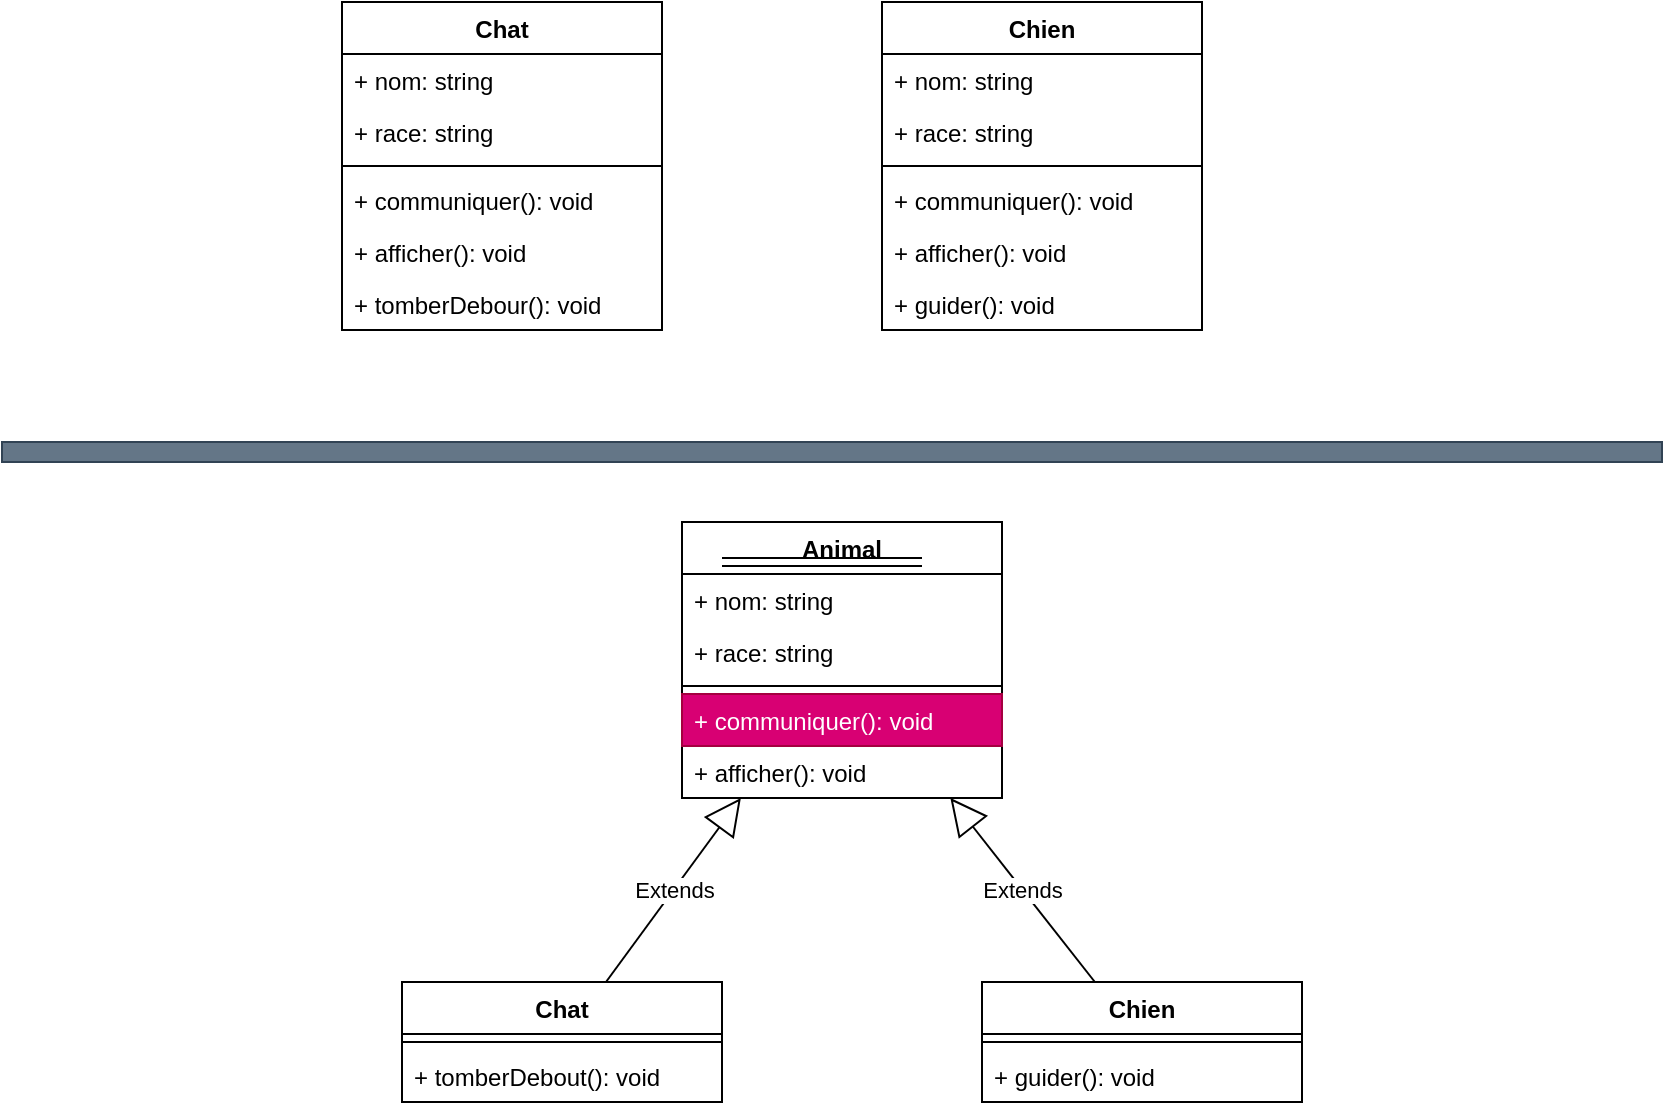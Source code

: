<mxfile version="24.5.3" type="device">
  <diagram name="Page-1" id="17W-fzsKoSyOeLA29FDE">
    <mxGraphModel dx="1083" dy="806" grid="1" gridSize="10" guides="1" tooltips="1" connect="1" arrows="1" fold="1" page="1" pageScale="1" pageWidth="850" pageHeight="1100" math="0" shadow="0">
      <root>
        <mxCell id="0" />
        <mxCell id="1" parent="0" />
        <mxCell id="AivY4natIWZgNsMVjWyY-5" value="Chat" style="swimlane;fontStyle=1;align=center;verticalAlign=top;childLayout=stackLayout;horizontal=1;startSize=26;horizontalStack=0;resizeParent=1;resizeParentMax=0;resizeLast=0;collapsible=1;marginBottom=0;whiteSpace=wrap;html=1;" parent="1" vertex="1">
          <mxGeometry x="180" y="130" width="160" height="164" as="geometry" />
        </mxCell>
        <mxCell id="AivY4natIWZgNsMVjWyY-6" value="+ nom: string" style="text;strokeColor=none;fillColor=none;align=left;verticalAlign=top;spacingLeft=4;spacingRight=4;overflow=hidden;rotatable=0;points=[[0,0.5],[1,0.5]];portConstraint=eastwest;whiteSpace=wrap;html=1;" parent="AivY4natIWZgNsMVjWyY-5" vertex="1">
          <mxGeometry y="26" width="160" height="26" as="geometry" />
        </mxCell>
        <mxCell id="AivY4natIWZgNsMVjWyY-9" value="+ race: string" style="text;strokeColor=none;fillColor=none;align=left;verticalAlign=top;spacingLeft=4;spacingRight=4;overflow=hidden;rotatable=0;points=[[0,0.5],[1,0.5]];portConstraint=eastwest;whiteSpace=wrap;html=1;" parent="AivY4natIWZgNsMVjWyY-5" vertex="1">
          <mxGeometry y="52" width="160" height="26" as="geometry" />
        </mxCell>
        <mxCell id="AivY4natIWZgNsMVjWyY-7" value="" style="line;strokeWidth=1;fillColor=none;align=left;verticalAlign=middle;spacingTop=-1;spacingLeft=3;spacingRight=3;rotatable=0;labelPosition=right;points=[];portConstraint=eastwest;strokeColor=inherit;" parent="AivY4natIWZgNsMVjWyY-5" vertex="1">
          <mxGeometry y="78" width="160" height="8" as="geometry" />
        </mxCell>
        <mxCell id="AivY4natIWZgNsMVjWyY-8" value="+ communiquer(): void" style="text;strokeColor=none;fillColor=none;align=left;verticalAlign=top;spacingLeft=4;spacingRight=4;overflow=hidden;rotatable=0;points=[[0,0.5],[1,0.5]];portConstraint=eastwest;whiteSpace=wrap;html=1;" parent="AivY4natIWZgNsMVjWyY-5" vertex="1">
          <mxGeometry y="86" width="160" height="26" as="geometry" />
        </mxCell>
        <mxCell id="AivY4natIWZgNsMVjWyY-10" value="+ afficher(): void" style="text;strokeColor=none;fillColor=none;align=left;verticalAlign=top;spacingLeft=4;spacingRight=4;overflow=hidden;rotatable=0;points=[[0,0.5],[1,0.5]];portConstraint=eastwest;whiteSpace=wrap;html=1;" parent="AivY4natIWZgNsMVjWyY-5" vertex="1">
          <mxGeometry y="112" width="160" height="26" as="geometry" />
        </mxCell>
        <mxCell id="AivY4natIWZgNsMVjWyY-47" value="+ tomberDebour(): void" style="text;strokeColor=none;fillColor=none;align=left;verticalAlign=top;spacingLeft=4;spacingRight=4;overflow=hidden;rotatable=0;points=[[0,0.5],[1,0.5]];portConstraint=eastwest;whiteSpace=wrap;html=1;" parent="AivY4natIWZgNsMVjWyY-5" vertex="1">
          <mxGeometry y="138" width="160" height="26" as="geometry" />
        </mxCell>
        <mxCell id="AivY4natIWZgNsMVjWyY-11" value="Chien" style="swimlane;fontStyle=1;align=center;verticalAlign=top;childLayout=stackLayout;horizontal=1;startSize=26;horizontalStack=0;resizeParent=1;resizeParentMax=0;resizeLast=0;collapsible=1;marginBottom=0;whiteSpace=wrap;html=1;" parent="1" vertex="1">
          <mxGeometry x="450" y="130" width="160" height="164" as="geometry" />
        </mxCell>
        <mxCell id="AivY4natIWZgNsMVjWyY-12" value="+ nom: string" style="text;strokeColor=none;fillColor=none;align=left;verticalAlign=top;spacingLeft=4;spacingRight=4;overflow=hidden;rotatable=0;points=[[0,0.5],[1,0.5]];portConstraint=eastwest;whiteSpace=wrap;html=1;" parent="AivY4natIWZgNsMVjWyY-11" vertex="1">
          <mxGeometry y="26" width="160" height="26" as="geometry" />
        </mxCell>
        <mxCell id="AivY4natIWZgNsMVjWyY-13" value="+ race: string" style="text;strokeColor=none;fillColor=none;align=left;verticalAlign=top;spacingLeft=4;spacingRight=4;overflow=hidden;rotatable=0;points=[[0,0.5],[1,0.5]];portConstraint=eastwest;whiteSpace=wrap;html=1;" parent="AivY4natIWZgNsMVjWyY-11" vertex="1">
          <mxGeometry y="52" width="160" height="26" as="geometry" />
        </mxCell>
        <mxCell id="AivY4natIWZgNsMVjWyY-14" value="" style="line;strokeWidth=1;fillColor=none;align=left;verticalAlign=middle;spacingTop=-1;spacingLeft=3;spacingRight=3;rotatable=0;labelPosition=right;points=[];portConstraint=eastwest;strokeColor=inherit;" parent="AivY4natIWZgNsMVjWyY-11" vertex="1">
          <mxGeometry y="78" width="160" height="8" as="geometry" />
        </mxCell>
        <mxCell id="AivY4natIWZgNsMVjWyY-15" value="+ communiquer(): void" style="text;strokeColor=none;fillColor=none;align=left;verticalAlign=top;spacingLeft=4;spacingRight=4;overflow=hidden;rotatable=0;points=[[0,0.5],[1,0.5]];portConstraint=eastwest;whiteSpace=wrap;html=1;" parent="AivY4natIWZgNsMVjWyY-11" vertex="1">
          <mxGeometry y="86" width="160" height="26" as="geometry" />
        </mxCell>
        <mxCell id="AivY4natIWZgNsMVjWyY-16" value="+ afficher(): void" style="text;strokeColor=none;fillColor=none;align=left;verticalAlign=top;spacingLeft=4;spacingRight=4;overflow=hidden;rotatable=0;points=[[0,0.5],[1,0.5]];portConstraint=eastwest;whiteSpace=wrap;html=1;" parent="AivY4natIWZgNsMVjWyY-11" vertex="1">
          <mxGeometry y="112" width="160" height="26" as="geometry" />
        </mxCell>
        <mxCell id="AivY4natIWZgNsMVjWyY-46" value="+ guider(): void" style="text;strokeColor=none;fillColor=none;align=left;verticalAlign=top;spacingLeft=4;spacingRight=4;overflow=hidden;rotatable=0;points=[[0,0.5],[1,0.5]];portConstraint=eastwest;whiteSpace=wrap;html=1;" parent="AivY4natIWZgNsMVjWyY-11" vertex="1">
          <mxGeometry y="138" width="160" height="26" as="geometry" />
        </mxCell>
        <mxCell id="AivY4natIWZgNsMVjWyY-28" value="Chat" style="swimlane;fontStyle=1;align=center;verticalAlign=top;childLayout=stackLayout;horizontal=1;startSize=26;horizontalStack=0;resizeParent=1;resizeParentMax=0;resizeLast=0;collapsible=1;marginBottom=0;whiteSpace=wrap;html=1;" parent="1" vertex="1">
          <mxGeometry x="210" y="620" width="160" height="60" as="geometry" />
        </mxCell>
        <mxCell id="AivY4natIWZgNsMVjWyY-31" value="" style="line;strokeWidth=1;fillColor=none;align=left;verticalAlign=middle;spacingTop=-1;spacingLeft=3;spacingRight=3;rotatable=0;labelPosition=right;points=[];portConstraint=eastwest;strokeColor=inherit;" parent="AivY4natIWZgNsMVjWyY-28" vertex="1">
          <mxGeometry y="26" width="160" height="8" as="geometry" />
        </mxCell>
        <mxCell id="AivY4natIWZgNsMVjWyY-32" value="+ tomberDebout(): void" style="text;strokeColor=none;fillColor=none;align=left;verticalAlign=top;spacingLeft=4;spacingRight=4;overflow=hidden;rotatable=0;points=[[0,0.5],[1,0.5]];portConstraint=eastwest;whiteSpace=wrap;html=1;" parent="AivY4natIWZgNsMVjWyY-28" vertex="1">
          <mxGeometry y="34" width="160" height="26" as="geometry" />
        </mxCell>
        <mxCell id="AivY4natIWZgNsMVjWyY-34" value="Chien" style="swimlane;fontStyle=1;align=center;verticalAlign=top;childLayout=stackLayout;horizontal=1;startSize=26;horizontalStack=0;resizeParent=1;resizeParentMax=0;resizeLast=0;collapsible=1;marginBottom=0;whiteSpace=wrap;html=1;" parent="1" vertex="1">
          <mxGeometry x="500" y="620" width="160" height="60" as="geometry" />
        </mxCell>
        <mxCell id="AivY4natIWZgNsMVjWyY-37" value="" style="line;strokeWidth=1;fillColor=none;align=left;verticalAlign=middle;spacingTop=-1;spacingLeft=3;spacingRight=3;rotatable=0;labelPosition=right;points=[];portConstraint=eastwest;strokeColor=inherit;" parent="AivY4natIWZgNsMVjWyY-34" vertex="1">
          <mxGeometry y="26" width="160" height="8" as="geometry" />
        </mxCell>
        <mxCell id="AivY4natIWZgNsMVjWyY-38" value="+ guider(): void" style="text;strokeColor=none;fillColor=none;align=left;verticalAlign=top;spacingLeft=4;spacingRight=4;overflow=hidden;rotatable=0;points=[[0,0.5],[1,0.5]];portConstraint=eastwest;whiteSpace=wrap;html=1;" parent="AivY4natIWZgNsMVjWyY-34" vertex="1">
          <mxGeometry y="34" width="160" height="26" as="geometry" />
        </mxCell>
        <mxCell id="AivY4natIWZgNsMVjWyY-40" value="Animal" style="swimlane;fontStyle=1;align=center;verticalAlign=top;childLayout=stackLayout;horizontal=1;startSize=26;horizontalStack=0;resizeParent=1;resizeParentMax=0;resizeLast=0;collapsible=1;marginBottom=0;whiteSpace=wrap;html=1;" parent="1" vertex="1">
          <mxGeometry x="350" y="390" width="160" height="138" as="geometry" />
        </mxCell>
        <mxCell id="AivY4natIWZgNsMVjWyY-41" value="+ nom: string" style="text;strokeColor=none;fillColor=none;align=left;verticalAlign=top;spacingLeft=4;spacingRight=4;overflow=hidden;rotatable=0;points=[[0,0.5],[1,0.5]];portConstraint=eastwest;whiteSpace=wrap;html=1;" parent="AivY4natIWZgNsMVjWyY-40" vertex="1">
          <mxGeometry y="26" width="160" height="26" as="geometry" />
        </mxCell>
        <mxCell id="AivY4natIWZgNsMVjWyY-42" value="+ race: string" style="text;strokeColor=none;fillColor=none;align=left;verticalAlign=top;spacingLeft=4;spacingRight=4;overflow=hidden;rotatable=0;points=[[0,0.5],[1,0.5]];portConstraint=eastwest;whiteSpace=wrap;html=1;" parent="AivY4natIWZgNsMVjWyY-40" vertex="1">
          <mxGeometry y="52" width="160" height="26" as="geometry" />
        </mxCell>
        <mxCell id="AivY4natIWZgNsMVjWyY-43" value="" style="line;strokeWidth=1;fillColor=none;align=left;verticalAlign=middle;spacingTop=-1;spacingLeft=3;spacingRight=3;rotatable=0;labelPosition=right;points=[];portConstraint=eastwest;strokeColor=inherit;" parent="AivY4natIWZgNsMVjWyY-40" vertex="1">
          <mxGeometry y="78" width="160" height="8" as="geometry" />
        </mxCell>
        <mxCell id="AivY4natIWZgNsMVjWyY-44" value="+ communiquer(): void" style="text;strokeColor=#A50040;fillColor=#d80073;align=left;verticalAlign=top;spacingLeft=4;spacingRight=4;overflow=hidden;rotatable=0;points=[[0,0.5],[1,0.5]];portConstraint=eastwest;whiteSpace=wrap;html=1;fontColor=#ffffff;" parent="AivY4natIWZgNsMVjWyY-40" vertex="1">
          <mxGeometry y="86" width="160" height="26" as="geometry" />
        </mxCell>
        <mxCell id="AivY4natIWZgNsMVjWyY-45" value="+ afficher(): void" style="text;strokeColor=none;fillColor=none;align=left;verticalAlign=top;spacingLeft=4;spacingRight=4;overflow=hidden;rotatable=0;points=[[0,0.5],[1,0.5]];portConstraint=eastwest;whiteSpace=wrap;html=1;" parent="AivY4natIWZgNsMVjWyY-40" vertex="1">
          <mxGeometry y="112" width="160" height="26" as="geometry" />
        </mxCell>
        <mxCell id="AivY4natIWZgNsMVjWyY-48" value="Extends" style="endArrow=block;endSize=16;endFill=0;html=1;rounded=0;" parent="1" source="AivY4natIWZgNsMVjWyY-28" target="AivY4natIWZgNsMVjWyY-40" edge="1">
          <mxGeometry width="160" relative="1" as="geometry">
            <mxPoint x="380" y="520" as="sourcePoint" />
            <mxPoint x="540" y="520" as="targetPoint" />
          </mxGeometry>
        </mxCell>
        <mxCell id="AivY4natIWZgNsMVjWyY-49" value="Extends" style="endArrow=block;endSize=16;endFill=0;html=1;rounded=0;" parent="1" source="AivY4natIWZgNsMVjWyY-34" target="AivY4natIWZgNsMVjWyY-40" edge="1">
          <mxGeometry width="160" relative="1" as="geometry">
            <mxPoint x="322" y="630" as="sourcePoint" />
            <mxPoint x="389" y="538" as="targetPoint" />
          </mxGeometry>
        </mxCell>
        <mxCell id="BhyjzUaM8ZniP3DA0YaR-1" value="" style="shape=link;html=1;rounded=0;" edge="1" parent="1">
          <mxGeometry width="100" relative="1" as="geometry">
            <mxPoint x="370" y="410" as="sourcePoint" />
            <mxPoint x="470" y="410" as="targetPoint" />
          </mxGeometry>
        </mxCell>
        <mxCell id="BhyjzUaM8ZniP3DA0YaR-2" value="" style="rounded=0;whiteSpace=wrap;html=1;fillColor=#647687;fontColor=#ffffff;strokeColor=#314354;" vertex="1" parent="1">
          <mxGeometry x="10" y="350" width="830" height="10" as="geometry" />
        </mxCell>
      </root>
    </mxGraphModel>
  </diagram>
</mxfile>

